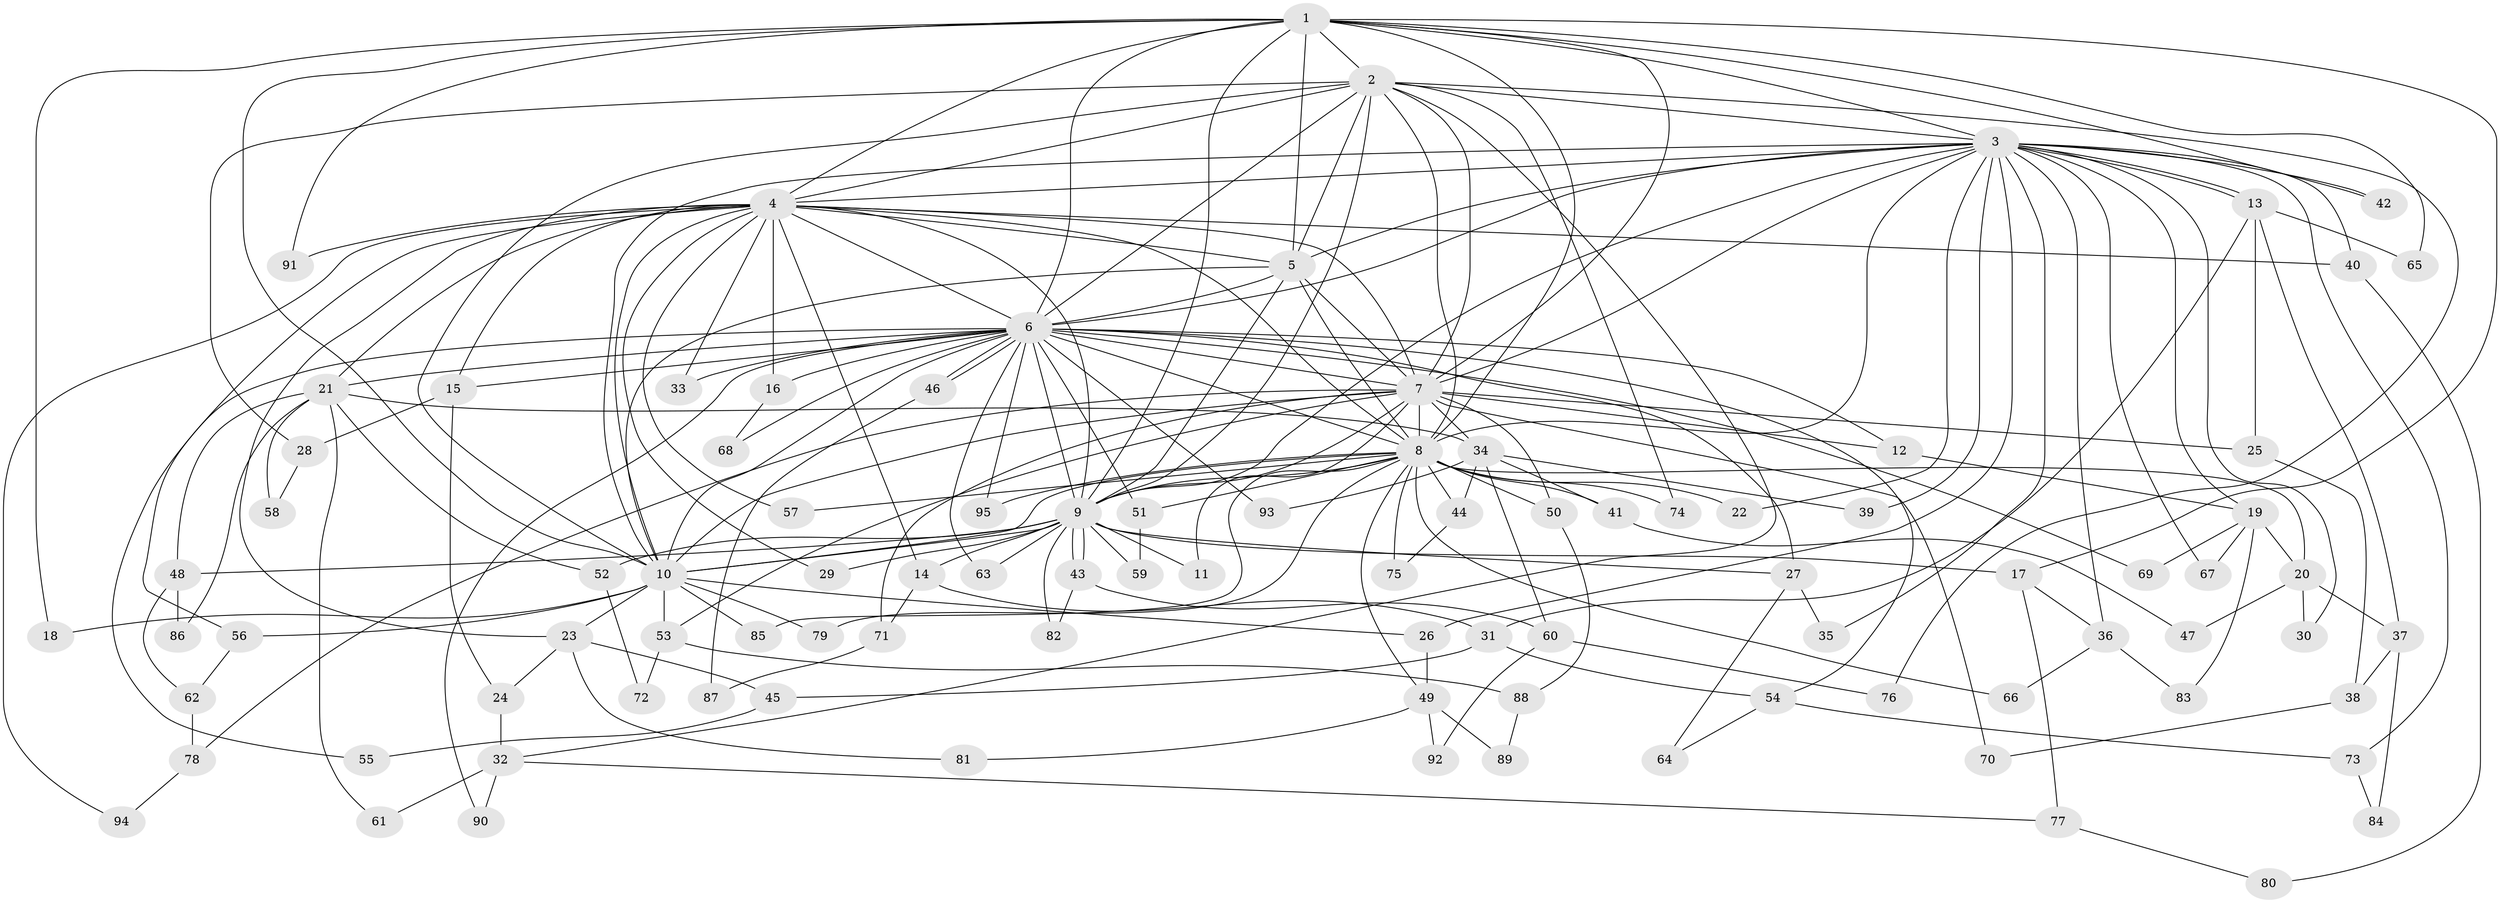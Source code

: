 // Generated by graph-tools (version 1.1) at 2025/01/03/09/25 03:01:23]
// undirected, 95 vertices, 215 edges
graph export_dot {
graph [start="1"]
  node [color=gray90,style=filled];
  1;
  2;
  3;
  4;
  5;
  6;
  7;
  8;
  9;
  10;
  11;
  12;
  13;
  14;
  15;
  16;
  17;
  18;
  19;
  20;
  21;
  22;
  23;
  24;
  25;
  26;
  27;
  28;
  29;
  30;
  31;
  32;
  33;
  34;
  35;
  36;
  37;
  38;
  39;
  40;
  41;
  42;
  43;
  44;
  45;
  46;
  47;
  48;
  49;
  50;
  51;
  52;
  53;
  54;
  55;
  56;
  57;
  58;
  59;
  60;
  61;
  62;
  63;
  64;
  65;
  66;
  67;
  68;
  69;
  70;
  71;
  72;
  73;
  74;
  75;
  76;
  77;
  78;
  79;
  80;
  81;
  82;
  83;
  84;
  85;
  86;
  87;
  88;
  89;
  90;
  91;
  92;
  93;
  94;
  95;
  1 -- 2;
  1 -- 3;
  1 -- 4;
  1 -- 5;
  1 -- 6;
  1 -- 7;
  1 -- 8;
  1 -- 9;
  1 -- 10;
  1 -- 17;
  1 -- 18;
  1 -- 42;
  1 -- 65;
  1 -- 91;
  2 -- 3;
  2 -- 4;
  2 -- 5;
  2 -- 6;
  2 -- 7;
  2 -- 8;
  2 -- 9;
  2 -- 10;
  2 -- 28;
  2 -- 32;
  2 -- 74;
  2 -- 76;
  3 -- 4;
  3 -- 5;
  3 -- 6;
  3 -- 7;
  3 -- 8;
  3 -- 9;
  3 -- 10;
  3 -- 13;
  3 -- 13;
  3 -- 19;
  3 -- 22;
  3 -- 26;
  3 -- 30;
  3 -- 35;
  3 -- 36;
  3 -- 39;
  3 -- 40;
  3 -- 42;
  3 -- 67;
  3 -- 73;
  4 -- 5;
  4 -- 6;
  4 -- 7;
  4 -- 8;
  4 -- 9;
  4 -- 10;
  4 -- 14;
  4 -- 15;
  4 -- 16;
  4 -- 21;
  4 -- 23;
  4 -- 29;
  4 -- 33;
  4 -- 40;
  4 -- 55;
  4 -- 57;
  4 -- 91;
  4 -- 94;
  5 -- 6;
  5 -- 7;
  5 -- 8;
  5 -- 9;
  5 -- 10;
  6 -- 7;
  6 -- 8;
  6 -- 9;
  6 -- 10;
  6 -- 12;
  6 -- 15;
  6 -- 16;
  6 -- 21;
  6 -- 27;
  6 -- 33;
  6 -- 46;
  6 -- 46;
  6 -- 51;
  6 -- 54;
  6 -- 56;
  6 -- 63;
  6 -- 68;
  6 -- 69;
  6 -- 90;
  6 -- 93;
  6 -- 95;
  7 -- 8;
  7 -- 9;
  7 -- 10;
  7 -- 11;
  7 -- 12;
  7 -- 25;
  7 -- 34;
  7 -- 50;
  7 -- 53;
  7 -- 70;
  7 -- 71;
  7 -- 78;
  8 -- 9;
  8 -- 10;
  8 -- 20;
  8 -- 22;
  8 -- 41;
  8 -- 44;
  8 -- 49;
  8 -- 50;
  8 -- 51;
  8 -- 57;
  8 -- 66;
  8 -- 74;
  8 -- 75;
  8 -- 79;
  8 -- 85;
  8 -- 95;
  9 -- 10;
  9 -- 11;
  9 -- 14;
  9 -- 17;
  9 -- 27;
  9 -- 29;
  9 -- 43;
  9 -- 43;
  9 -- 48;
  9 -- 52;
  9 -- 59;
  9 -- 63;
  9 -- 82;
  10 -- 18;
  10 -- 23;
  10 -- 26;
  10 -- 53;
  10 -- 56;
  10 -- 79;
  10 -- 85;
  12 -- 19;
  13 -- 25;
  13 -- 31;
  13 -- 37;
  13 -- 65;
  14 -- 31;
  14 -- 71;
  15 -- 24;
  15 -- 28;
  16 -- 68;
  17 -- 36;
  17 -- 77;
  19 -- 20;
  19 -- 67;
  19 -- 69;
  19 -- 83;
  20 -- 30;
  20 -- 37;
  20 -- 47;
  21 -- 34;
  21 -- 48;
  21 -- 52;
  21 -- 58;
  21 -- 61;
  21 -- 86;
  23 -- 24;
  23 -- 45;
  23 -- 81;
  24 -- 32;
  25 -- 38;
  26 -- 49;
  27 -- 35;
  27 -- 64;
  28 -- 58;
  31 -- 45;
  31 -- 54;
  32 -- 61;
  32 -- 77;
  32 -- 90;
  34 -- 39;
  34 -- 41;
  34 -- 44;
  34 -- 60;
  34 -- 93;
  36 -- 66;
  36 -- 83;
  37 -- 38;
  37 -- 84;
  38 -- 70;
  40 -- 80;
  41 -- 47;
  43 -- 60;
  43 -- 82;
  44 -- 75;
  45 -- 55;
  46 -- 87;
  48 -- 62;
  48 -- 86;
  49 -- 81;
  49 -- 89;
  49 -- 92;
  50 -- 88;
  51 -- 59;
  52 -- 72;
  53 -- 72;
  53 -- 88;
  54 -- 64;
  54 -- 73;
  56 -- 62;
  60 -- 76;
  60 -- 92;
  62 -- 78;
  71 -- 87;
  73 -- 84;
  77 -- 80;
  78 -- 94;
  88 -- 89;
}
